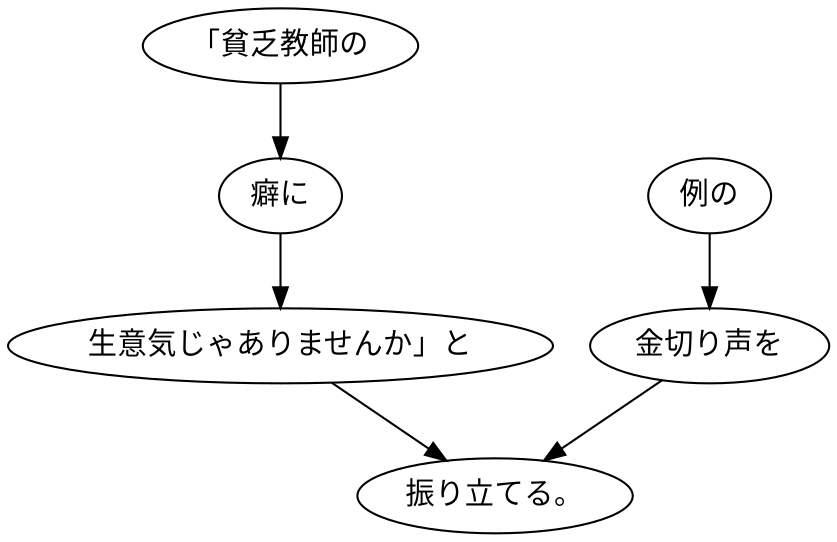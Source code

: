 digraph graph1855 {
	node0 [label="「貧乏教師の"];
	node1 [label="癖に"];
	node2 [label="生意気じゃありませんか」と"];
	node3 [label="例の"];
	node4 [label="金切り声を"];
	node5 [label="振り立てる。"];
	node0 -> node1;
	node1 -> node2;
	node2 -> node5;
	node3 -> node4;
	node4 -> node5;
}
